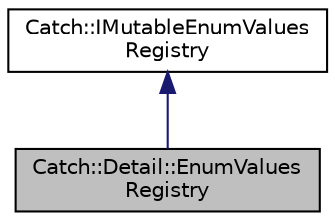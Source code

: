 digraph "Catch::Detail::EnumValuesRegistry"
{
  edge [fontname="Helvetica",fontsize="10",labelfontname="Helvetica",labelfontsize="10"];
  node [fontname="Helvetica",fontsize="10",shape=record];
  Node2 [label="Catch::Detail::EnumValues\lRegistry",height=0.2,width=0.4,color="black", fillcolor="grey75", style="filled", fontcolor="black"];
  Node3 -> Node2 [dir="back",color="midnightblue",fontsize="10",style="solid",fontname="Helvetica"];
  Node3 [label="Catch::IMutableEnumValues\lRegistry",height=0.2,width=0.4,color="black", fillcolor="white", style="filled",URL="$structCatch_1_1IMutableEnumValuesRegistry.html"];
}
